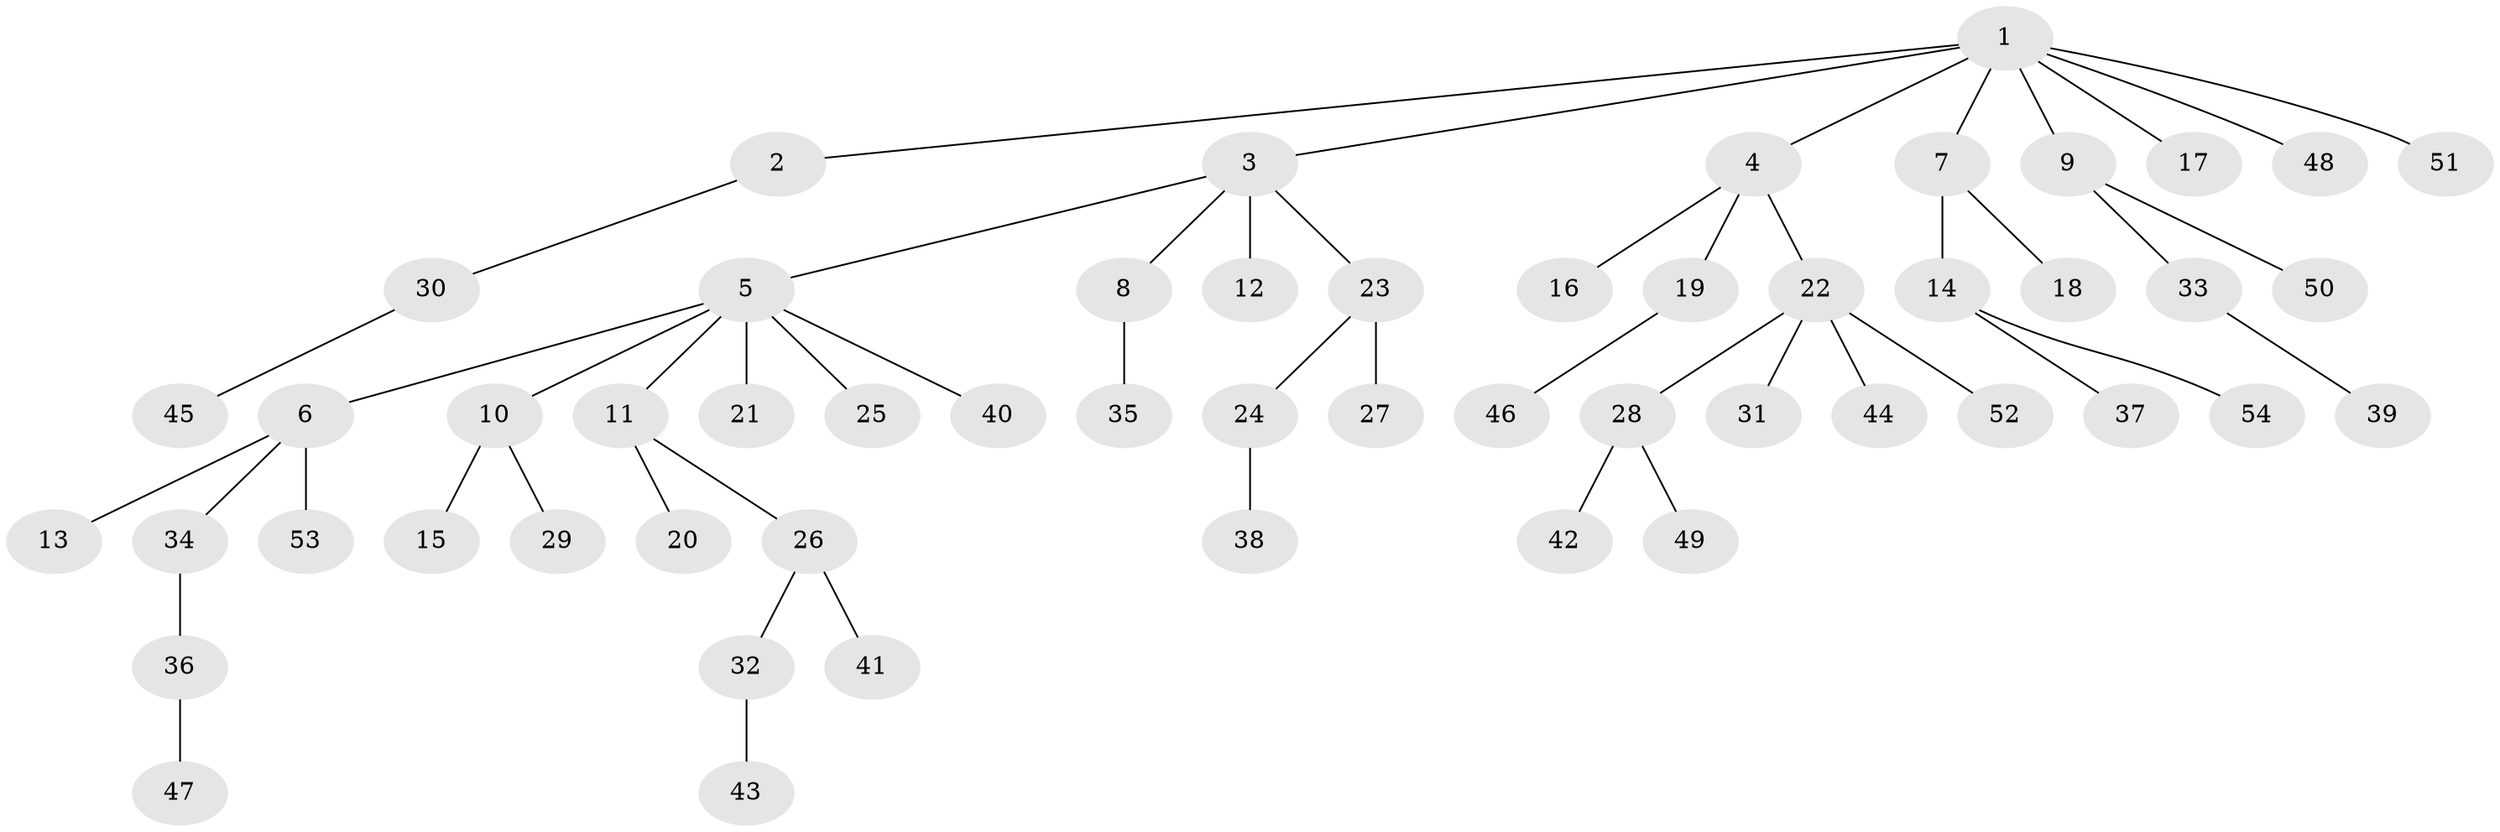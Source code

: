 // Generated by graph-tools (version 1.1) at 2025/26/03/09/25 03:26:25]
// undirected, 54 vertices, 53 edges
graph export_dot {
graph [start="1"]
  node [color=gray90,style=filled];
  1;
  2;
  3;
  4;
  5;
  6;
  7;
  8;
  9;
  10;
  11;
  12;
  13;
  14;
  15;
  16;
  17;
  18;
  19;
  20;
  21;
  22;
  23;
  24;
  25;
  26;
  27;
  28;
  29;
  30;
  31;
  32;
  33;
  34;
  35;
  36;
  37;
  38;
  39;
  40;
  41;
  42;
  43;
  44;
  45;
  46;
  47;
  48;
  49;
  50;
  51;
  52;
  53;
  54;
  1 -- 2;
  1 -- 3;
  1 -- 4;
  1 -- 7;
  1 -- 9;
  1 -- 17;
  1 -- 48;
  1 -- 51;
  2 -- 30;
  3 -- 5;
  3 -- 8;
  3 -- 12;
  3 -- 23;
  4 -- 16;
  4 -- 19;
  4 -- 22;
  5 -- 6;
  5 -- 10;
  5 -- 11;
  5 -- 21;
  5 -- 25;
  5 -- 40;
  6 -- 13;
  6 -- 34;
  6 -- 53;
  7 -- 14;
  7 -- 18;
  8 -- 35;
  9 -- 33;
  9 -- 50;
  10 -- 15;
  10 -- 29;
  11 -- 20;
  11 -- 26;
  14 -- 37;
  14 -- 54;
  19 -- 46;
  22 -- 28;
  22 -- 31;
  22 -- 44;
  22 -- 52;
  23 -- 24;
  23 -- 27;
  24 -- 38;
  26 -- 32;
  26 -- 41;
  28 -- 42;
  28 -- 49;
  30 -- 45;
  32 -- 43;
  33 -- 39;
  34 -- 36;
  36 -- 47;
}
